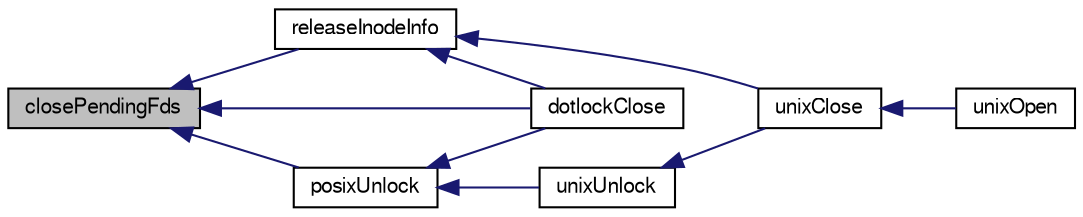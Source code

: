 digraph "closePendingFds"
{
  edge [fontname="FreeSans",fontsize="10",labelfontname="FreeSans",labelfontsize="10"];
  node [fontname="FreeSans",fontsize="10",shape=record];
  rankdir="LR";
  Node47922 [label="closePendingFds",height=0.2,width=0.4,color="black", fillcolor="grey75", style="filled", fontcolor="black"];
  Node47922 -> Node47923 [dir="back",color="midnightblue",fontsize="10",style="solid",fontname="FreeSans"];
  Node47923 [label="releaseInodeInfo",height=0.2,width=0.4,color="black", fillcolor="white", style="filled",URL="$sqlite3_8c.html#aae07c58190c3878bb635ca8e50a3ff1a"];
  Node47923 -> Node47924 [dir="back",color="midnightblue",fontsize="10",style="solid",fontname="FreeSans"];
  Node47924 [label="unixClose",height=0.2,width=0.4,color="black", fillcolor="white", style="filled",URL="$sqlite3_8c.html#a84cdb6e4ff75f085e8c05dfdec178927"];
  Node47924 -> Node47925 [dir="back",color="midnightblue",fontsize="10",style="solid",fontname="FreeSans"];
  Node47925 [label="unixOpen",height=0.2,width=0.4,color="black", fillcolor="white", style="filled",URL="$sqlite3_8c.html#a8ed5efc47b6e14f7805cd1bb9b215775"];
  Node47923 -> Node47926 [dir="back",color="midnightblue",fontsize="10",style="solid",fontname="FreeSans"];
  Node47926 [label="dotlockClose",height=0.2,width=0.4,color="black", fillcolor="white", style="filled",URL="$sqlite3_8c.html#aa72eaafaa850f2889e15af7cfb08fa1b"];
  Node47922 -> Node47927 [dir="back",color="midnightblue",fontsize="10",style="solid",fontname="FreeSans"];
  Node47927 [label="posixUnlock",height=0.2,width=0.4,color="black", fillcolor="white", style="filled",URL="$sqlite3_8c.html#a90bcc6164aa2d367ff91d4c32b549be6"];
  Node47927 -> Node47928 [dir="back",color="midnightblue",fontsize="10",style="solid",fontname="FreeSans"];
  Node47928 [label="unixUnlock",height=0.2,width=0.4,color="black", fillcolor="white", style="filled",URL="$sqlite3_8c.html#ad78004d74bd51bdf7ac43d20999a1208"];
  Node47928 -> Node47924 [dir="back",color="midnightblue",fontsize="10",style="solid",fontname="FreeSans"];
  Node47927 -> Node47926 [dir="back",color="midnightblue",fontsize="10",style="solid",fontname="FreeSans"];
  Node47922 -> Node47926 [dir="back",color="midnightblue",fontsize="10",style="solid",fontname="FreeSans"];
}
